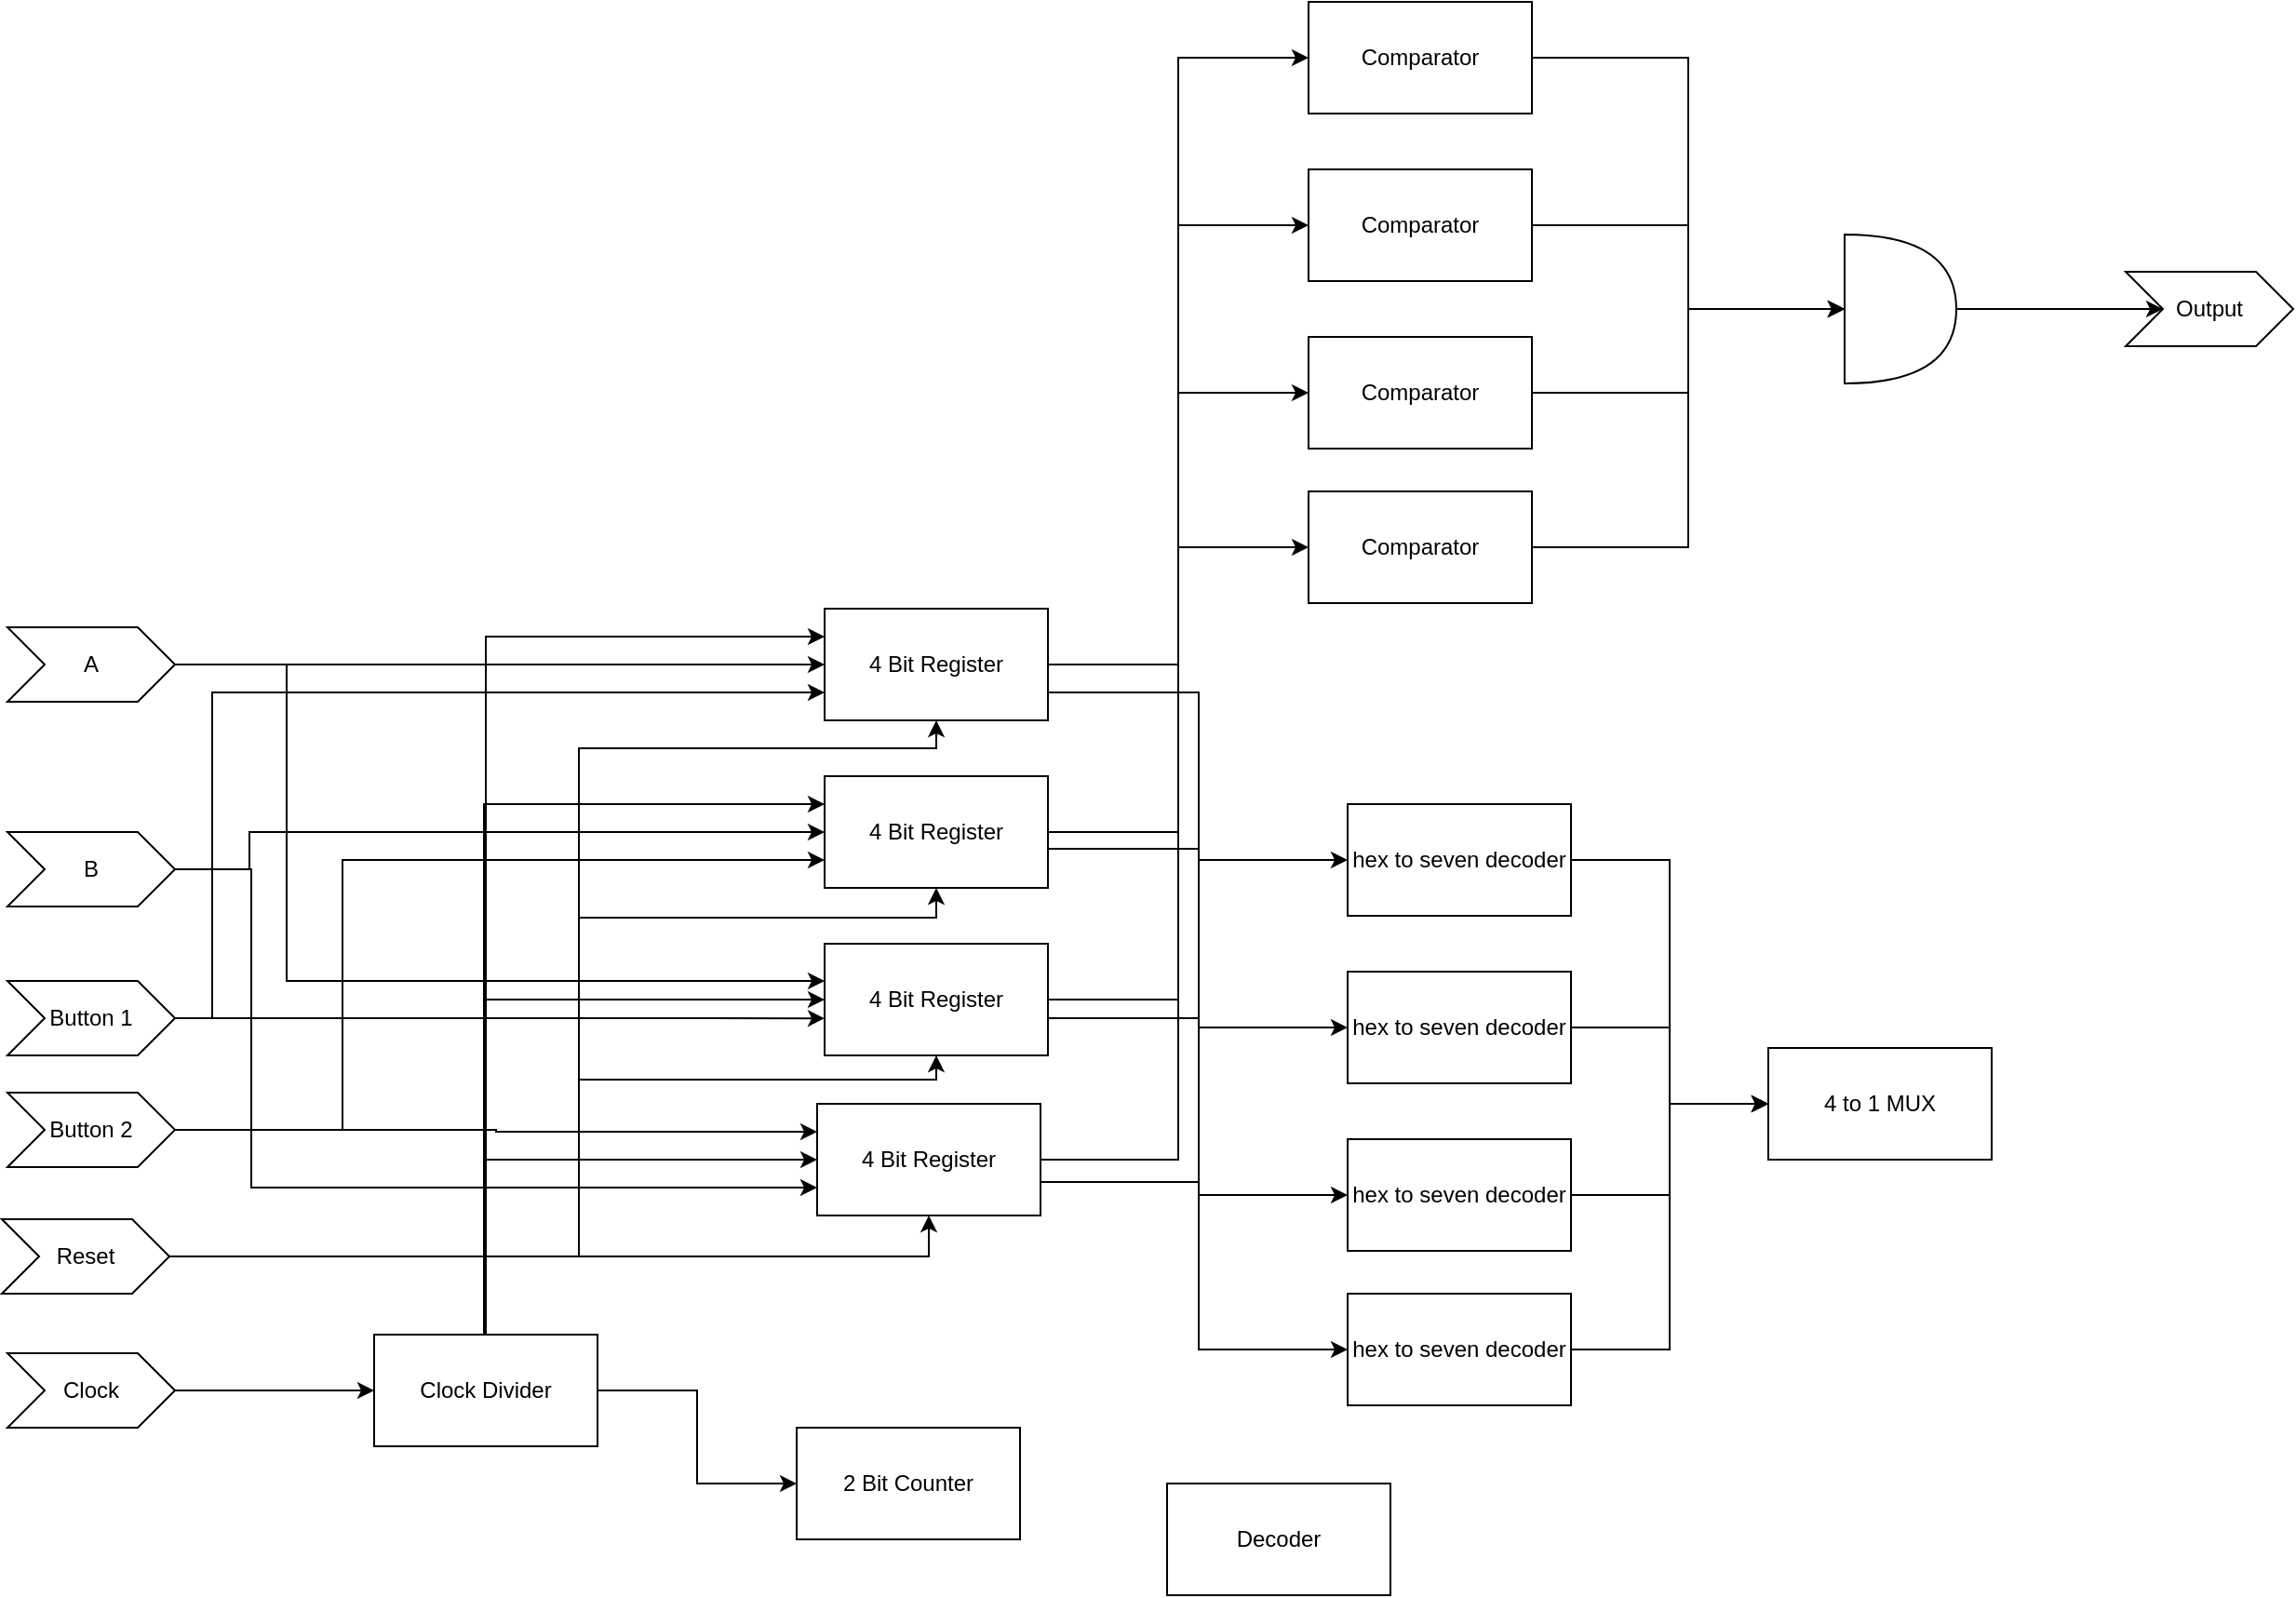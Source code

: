 <mxfile version="21.6.8" type="github">
  <diagram name="Page-1" id="7iQI0XhJTUdTtdxksedm">
    <mxGraphModel dx="1688" dy="873" grid="0" gridSize="10" guides="1" tooltips="1" connect="1" arrows="1" fold="1" page="1" pageScale="1" pageWidth="1654" pageHeight="2336" math="0" shadow="0">
      <root>
        <mxCell id="0" />
        <mxCell id="1" parent="0" />
        <mxCell id="j7TbNcUkvabFL7DzDwBI-13" style="edgeStyle=orthogonalEdgeStyle;rounded=0;orthogonalLoop=1;jettySize=auto;html=1;" parent="1" source="j7TbNcUkvabFL7DzDwBI-1" target="j7TbNcUkvabFL7DzDwBI-5" edge="1">
          <mxGeometry relative="1" as="geometry" />
        </mxCell>
        <mxCell id="j7TbNcUkvabFL7DzDwBI-14" style="edgeStyle=orthogonalEdgeStyle;rounded=0;orthogonalLoop=1;jettySize=auto;html=1;entryX=0;entryY=0.334;entryDx=0;entryDy=0;entryPerimeter=0;" parent="1" source="j7TbNcUkvabFL7DzDwBI-1" target="j7TbNcUkvabFL7DzDwBI-7" edge="1">
          <mxGeometry relative="1" as="geometry">
            <Array as="points">
              <mxPoint x="320" y="400" />
              <mxPoint x="320" y="570" />
            </Array>
          </mxGeometry>
        </mxCell>
        <mxCell id="j7TbNcUkvabFL7DzDwBI-1" value="A" style="shape=step;perimeter=stepPerimeter;whiteSpace=wrap;html=1;fixedSize=1;" parent="1" vertex="1">
          <mxGeometry x="170" y="380" width="90" height="40" as="geometry" />
        </mxCell>
        <mxCell id="j7TbNcUkvabFL7DzDwBI-15" style="edgeStyle=orthogonalEdgeStyle;rounded=0;orthogonalLoop=1;jettySize=auto;html=1;" parent="1" source="j7TbNcUkvabFL7DzDwBI-2" target="j7TbNcUkvabFL7DzDwBI-6" edge="1">
          <mxGeometry relative="1" as="geometry">
            <Array as="points">
              <mxPoint x="300" y="510" />
              <mxPoint x="300" y="490" />
            </Array>
          </mxGeometry>
        </mxCell>
        <mxCell id="j7TbNcUkvabFL7DzDwBI-27" style="edgeStyle=orthogonalEdgeStyle;rounded=0;orthogonalLoop=1;jettySize=auto;html=1;entryX=0;entryY=0.75;entryDx=0;entryDy=0;" parent="1" source="j7TbNcUkvabFL7DzDwBI-2" target="j7TbNcUkvabFL7DzDwBI-8" edge="1">
          <mxGeometry relative="1" as="geometry">
            <Array as="points">
              <mxPoint x="301" y="510" />
              <mxPoint x="301" y="681" />
            </Array>
          </mxGeometry>
        </mxCell>
        <mxCell id="j7TbNcUkvabFL7DzDwBI-2" value="B" style="shape=step;perimeter=stepPerimeter;whiteSpace=wrap;html=1;fixedSize=1;" parent="1" vertex="1">
          <mxGeometry x="170" y="490" width="90" height="40" as="geometry" />
        </mxCell>
        <mxCell id="j7TbNcUkvabFL7DzDwBI-18" style="edgeStyle=orthogonalEdgeStyle;rounded=0;orthogonalLoop=1;jettySize=auto;html=1;entryX=0;entryY=0.75;entryDx=0;entryDy=0;" parent="1" source="j7TbNcUkvabFL7DzDwBI-3" target="j7TbNcUkvabFL7DzDwBI-5" edge="1">
          <mxGeometry relative="1" as="geometry">
            <Array as="points">
              <mxPoint x="280" y="590" />
              <mxPoint x="280" y="415" />
            </Array>
          </mxGeometry>
        </mxCell>
        <mxCell id="j7TbNcUkvabFL7DzDwBI-21" style="edgeStyle=orthogonalEdgeStyle;rounded=0;orthogonalLoop=1;jettySize=auto;html=1;entryX=0;entryY=0.668;entryDx=0;entryDy=0;entryPerimeter=0;" parent="1" source="j7TbNcUkvabFL7DzDwBI-3" target="j7TbNcUkvabFL7DzDwBI-7" edge="1">
          <mxGeometry relative="1" as="geometry" />
        </mxCell>
        <mxCell id="j7TbNcUkvabFL7DzDwBI-3" value="Button 1" style="shape=step;perimeter=stepPerimeter;whiteSpace=wrap;html=1;fixedSize=1;" parent="1" vertex="1">
          <mxGeometry x="170" y="570" width="90" height="40" as="geometry" />
        </mxCell>
        <mxCell id="j7TbNcUkvabFL7DzDwBI-22" style="edgeStyle=orthogonalEdgeStyle;rounded=0;orthogonalLoop=1;jettySize=auto;html=1;entryX=0;entryY=0.75;entryDx=0;entryDy=0;" parent="1" source="j7TbNcUkvabFL7DzDwBI-4" target="j7TbNcUkvabFL7DzDwBI-6" edge="1">
          <mxGeometry relative="1" as="geometry">
            <Array as="points">
              <mxPoint x="350" y="650" />
              <mxPoint x="350" y="505" />
            </Array>
          </mxGeometry>
        </mxCell>
        <mxCell id="j7TbNcUkvabFL7DzDwBI-25" style="edgeStyle=orthogonalEdgeStyle;rounded=0;orthogonalLoop=1;jettySize=auto;html=1;entryX=0;entryY=0.25;entryDx=0;entryDy=0;" parent="1" source="j7TbNcUkvabFL7DzDwBI-4" target="j7TbNcUkvabFL7DzDwBI-8" edge="1">
          <mxGeometry relative="1" as="geometry" />
        </mxCell>
        <mxCell id="j7TbNcUkvabFL7DzDwBI-4" value="Button 2" style="shape=step;perimeter=stepPerimeter;whiteSpace=wrap;html=1;fixedSize=1;" parent="1" vertex="1">
          <mxGeometry x="170" y="630" width="90" height="40" as="geometry" />
        </mxCell>
        <mxCell id="j7TbNcUkvabFL7DzDwBI-40" style="edgeStyle=orthogonalEdgeStyle;rounded=0;orthogonalLoop=1;jettySize=auto;html=1;entryX=0;entryY=0.5;entryDx=0;entryDy=0;" parent="1" source="j7TbNcUkvabFL7DzDwBI-5" target="j7TbNcUkvabFL7DzDwBI-36" edge="1">
          <mxGeometry relative="1" as="geometry" />
        </mxCell>
        <mxCell id="j7TbNcUkvabFL7DzDwBI-49" style="edgeStyle=orthogonalEdgeStyle;rounded=0;orthogonalLoop=1;jettySize=auto;html=1;entryX=0;entryY=0.5;entryDx=0;entryDy=0;" parent="1" source="j7TbNcUkvabFL7DzDwBI-5" target="j7TbNcUkvabFL7DzDwBI-44" edge="1">
          <mxGeometry relative="1" as="geometry">
            <Array as="points">
              <mxPoint x="810" y="415" />
              <mxPoint x="810" y="505" />
            </Array>
          </mxGeometry>
        </mxCell>
        <mxCell id="j7TbNcUkvabFL7DzDwBI-5" value="4 Bit Register" style="rounded=0;whiteSpace=wrap;html=1;" parent="1" vertex="1">
          <mxGeometry x="609" y="370" width="120" height="60" as="geometry" />
        </mxCell>
        <mxCell id="j7TbNcUkvabFL7DzDwBI-41" style="edgeStyle=orthogonalEdgeStyle;rounded=0;orthogonalLoop=1;jettySize=auto;html=1;entryX=0;entryY=0.5;entryDx=0;entryDy=0;" parent="1" source="j7TbNcUkvabFL7DzDwBI-6" target="j7TbNcUkvabFL7DzDwBI-37" edge="1">
          <mxGeometry relative="1" as="geometry" />
        </mxCell>
        <mxCell id="j7TbNcUkvabFL7DzDwBI-50" style="edgeStyle=orthogonalEdgeStyle;rounded=0;orthogonalLoop=1;jettySize=auto;html=1;entryX=0;entryY=0.5;entryDx=0;entryDy=0;" parent="1" source="j7TbNcUkvabFL7DzDwBI-6" target="j7TbNcUkvabFL7DzDwBI-45" edge="1">
          <mxGeometry relative="1" as="geometry">
            <Array as="points">
              <mxPoint x="810" y="499" />
              <mxPoint x="810" y="595" />
            </Array>
          </mxGeometry>
        </mxCell>
        <mxCell id="j7TbNcUkvabFL7DzDwBI-6" value="4 Bit Register" style="rounded=0;whiteSpace=wrap;html=1;" parent="1" vertex="1">
          <mxGeometry x="609" y="460" width="120" height="60" as="geometry" />
        </mxCell>
        <mxCell id="j7TbNcUkvabFL7DzDwBI-42" style="edgeStyle=orthogonalEdgeStyle;rounded=0;orthogonalLoop=1;jettySize=auto;html=1;entryX=0;entryY=0.5;entryDx=0;entryDy=0;" parent="1" source="j7TbNcUkvabFL7DzDwBI-7" target="j7TbNcUkvabFL7DzDwBI-38" edge="1">
          <mxGeometry relative="1" as="geometry" />
        </mxCell>
        <mxCell id="j7TbNcUkvabFL7DzDwBI-51" style="edgeStyle=orthogonalEdgeStyle;rounded=0;orthogonalLoop=1;jettySize=auto;html=1;entryX=0;entryY=0.5;entryDx=0;entryDy=0;" parent="1" source="j7TbNcUkvabFL7DzDwBI-7" target="j7TbNcUkvabFL7DzDwBI-46" edge="1">
          <mxGeometry relative="1" as="geometry">
            <Array as="points">
              <mxPoint x="810" y="590" />
              <mxPoint x="810" y="685" />
            </Array>
          </mxGeometry>
        </mxCell>
        <mxCell id="j7TbNcUkvabFL7DzDwBI-7" value="4 Bit Register" style="rounded=0;whiteSpace=wrap;html=1;" parent="1" vertex="1">
          <mxGeometry x="609" y="550" width="120" height="60" as="geometry" />
        </mxCell>
        <mxCell id="j7TbNcUkvabFL7DzDwBI-43" style="edgeStyle=orthogonalEdgeStyle;rounded=0;orthogonalLoop=1;jettySize=auto;html=1;entryX=0;entryY=0.5;entryDx=0;entryDy=0;" parent="1" source="j7TbNcUkvabFL7DzDwBI-8" target="j7TbNcUkvabFL7DzDwBI-39" edge="1">
          <mxGeometry relative="1" as="geometry">
            <Array as="points">
              <mxPoint x="799" y="666" />
              <mxPoint x="799" y="337" />
            </Array>
          </mxGeometry>
        </mxCell>
        <mxCell id="j7TbNcUkvabFL7DzDwBI-52" style="edgeStyle=orthogonalEdgeStyle;rounded=0;orthogonalLoop=1;jettySize=auto;html=1;entryX=0;entryY=0.5;entryDx=0;entryDy=0;" parent="1" source="j7TbNcUkvabFL7DzDwBI-8" target="j7TbNcUkvabFL7DzDwBI-47" edge="1">
          <mxGeometry relative="1" as="geometry">
            <Array as="points">
              <mxPoint x="810" y="678" />
              <mxPoint x="810" y="768" />
            </Array>
          </mxGeometry>
        </mxCell>
        <mxCell id="j7TbNcUkvabFL7DzDwBI-8" value="4 Bit Register" style="rounded=0;whiteSpace=wrap;html=1;" parent="1" vertex="1">
          <mxGeometry x="605" y="636" width="120" height="60" as="geometry" />
        </mxCell>
        <mxCell id="j7TbNcUkvabFL7DzDwBI-12" value="" style="edgeStyle=orthogonalEdgeStyle;rounded=0;orthogonalLoop=1;jettySize=auto;html=1;" parent="1" source="j7TbNcUkvabFL7DzDwBI-9" target="j7TbNcUkvabFL7DzDwBI-11" edge="1">
          <mxGeometry relative="1" as="geometry" />
        </mxCell>
        <mxCell id="j7TbNcUkvabFL7DzDwBI-9" value="Clock" style="shape=step;perimeter=stepPerimeter;whiteSpace=wrap;html=1;fixedSize=1;" parent="1" vertex="1">
          <mxGeometry x="170" y="770" width="90" height="40" as="geometry" />
        </mxCell>
        <mxCell id="j7TbNcUkvabFL7DzDwBI-29" style="edgeStyle=orthogonalEdgeStyle;rounded=0;orthogonalLoop=1;jettySize=auto;html=1;entryX=0;entryY=0.5;entryDx=0;entryDy=0;" parent="1" source="j7TbNcUkvabFL7DzDwBI-11" target="j7TbNcUkvabFL7DzDwBI-8" edge="1">
          <mxGeometry relative="1" as="geometry">
            <Array as="points">
              <mxPoint x="427" y="666" />
            </Array>
          </mxGeometry>
        </mxCell>
        <mxCell id="j7TbNcUkvabFL7DzDwBI-31" style="edgeStyle=orthogonalEdgeStyle;rounded=0;orthogonalLoop=1;jettySize=auto;html=1;entryX=0;entryY=0.5;entryDx=0;entryDy=0;" parent="1" source="j7TbNcUkvabFL7DzDwBI-11" target="j7TbNcUkvabFL7DzDwBI-7" edge="1">
          <mxGeometry relative="1" as="geometry">
            <Array as="points">
              <mxPoint x="427" y="580" />
            </Array>
          </mxGeometry>
        </mxCell>
        <mxCell id="j7TbNcUkvabFL7DzDwBI-33" style="edgeStyle=orthogonalEdgeStyle;rounded=0;orthogonalLoop=1;jettySize=auto;html=1;entryX=0;entryY=0.25;entryDx=0;entryDy=0;" parent="1" source="j7TbNcUkvabFL7DzDwBI-11" target="j7TbNcUkvabFL7DzDwBI-6" edge="1">
          <mxGeometry relative="1" as="geometry">
            <Array as="points">
              <mxPoint x="426" y="475" />
            </Array>
          </mxGeometry>
        </mxCell>
        <mxCell id="j7TbNcUkvabFL7DzDwBI-34" style="edgeStyle=orthogonalEdgeStyle;rounded=0;orthogonalLoop=1;jettySize=auto;html=1;entryX=0;entryY=0.25;entryDx=0;entryDy=0;" parent="1" source="j7TbNcUkvabFL7DzDwBI-11" target="j7TbNcUkvabFL7DzDwBI-5" edge="1">
          <mxGeometry relative="1" as="geometry">
            <Array as="points">
              <mxPoint x="427" y="385" />
            </Array>
          </mxGeometry>
        </mxCell>
        <mxCell id="2xtCYBQMcIRFBoawVPcu-21" style="edgeStyle=orthogonalEdgeStyle;rounded=0;orthogonalLoop=1;jettySize=auto;html=1;" edge="1" parent="1" source="j7TbNcUkvabFL7DzDwBI-11" target="2xtCYBQMcIRFBoawVPcu-20">
          <mxGeometry relative="1" as="geometry" />
        </mxCell>
        <mxCell id="j7TbNcUkvabFL7DzDwBI-11" value="Clock Divider" style="rounded=0;whiteSpace=wrap;html=1;" parent="1" vertex="1">
          <mxGeometry x="367" y="760" width="120" height="60" as="geometry" />
        </mxCell>
        <mxCell id="2xtCYBQMcIRFBoawVPcu-7" style="edgeStyle=orthogonalEdgeStyle;rounded=0;orthogonalLoop=1;jettySize=auto;html=1;entryX=0;entryY=0.5;entryDx=0;entryDy=0;entryPerimeter=0;" edge="1" parent="1" source="j7TbNcUkvabFL7DzDwBI-36" target="2xtCYBQMcIRFBoawVPcu-6">
          <mxGeometry relative="1" as="geometry" />
        </mxCell>
        <mxCell id="j7TbNcUkvabFL7DzDwBI-36" value="Comparator" style="rounded=0;whiteSpace=wrap;html=1;" parent="1" vertex="1">
          <mxGeometry x="869" y="44" width="120" height="60" as="geometry" />
        </mxCell>
        <mxCell id="2xtCYBQMcIRFBoawVPcu-8" style="edgeStyle=orthogonalEdgeStyle;rounded=0;orthogonalLoop=1;jettySize=auto;html=1;entryX=0;entryY=0.5;entryDx=0;entryDy=0;entryPerimeter=0;" edge="1" parent="1" source="j7TbNcUkvabFL7DzDwBI-37" target="2xtCYBQMcIRFBoawVPcu-6">
          <mxGeometry relative="1" as="geometry" />
        </mxCell>
        <mxCell id="j7TbNcUkvabFL7DzDwBI-37" value="Comparator" style="rounded=0;whiteSpace=wrap;html=1;" parent="1" vertex="1">
          <mxGeometry x="869" y="134" width="120" height="60" as="geometry" />
        </mxCell>
        <mxCell id="2xtCYBQMcIRFBoawVPcu-9" style="edgeStyle=orthogonalEdgeStyle;rounded=0;orthogonalLoop=1;jettySize=auto;html=1;entryX=0;entryY=0.5;entryDx=0;entryDy=0;entryPerimeter=0;" edge="1" parent="1" source="j7TbNcUkvabFL7DzDwBI-38" target="2xtCYBQMcIRFBoawVPcu-6">
          <mxGeometry relative="1" as="geometry" />
        </mxCell>
        <mxCell id="j7TbNcUkvabFL7DzDwBI-38" value="Comparator" style="rounded=0;whiteSpace=wrap;html=1;" parent="1" vertex="1">
          <mxGeometry x="869" y="224" width="120" height="60" as="geometry" />
        </mxCell>
        <mxCell id="2xtCYBQMcIRFBoawVPcu-10" style="edgeStyle=orthogonalEdgeStyle;rounded=0;orthogonalLoop=1;jettySize=auto;html=1;entryX=0;entryY=0.5;entryDx=0;entryDy=0;entryPerimeter=0;" edge="1" parent="1" source="j7TbNcUkvabFL7DzDwBI-39" target="2xtCYBQMcIRFBoawVPcu-6">
          <mxGeometry relative="1" as="geometry" />
        </mxCell>
        <mxCell id="j7TbNcUkvabFL7DzDwBI-39" value="Comparator" style="rounded=0;whiteSpace=wrap;html=1;" parent="1" vertex="1">
          <mxGeometry x="869" y="307" width="120" height="60" as="geometry" />
        </mxCell>
        <mxCell id="2xtCYBQMcIRFBoawVPcu-16" style="edgeStyle=orthogonalEdgeStyle;rounded=0;orthogonalLoop=1;jettySize=auto;html=1;entryX=0;entryY=0.5;entryDx=0;entryDy=0;" edge="1" parent="1" source="j7TbNcUkvabFL7DzDwBI-44" target="2xtCYBQMcIRFBoawVPcu-15">
          <mxGeometry relative="1" as="geometry" />
        </mxCell>
        <mxCell id="j7TbNcUkvabFL7DzDwBI-44" value="hex to seven decoder" style="rounded=0;whiteSpace=wrap;html=1;" parent="1" vertex="1">
          <mxGeometry x="890" y="475" width="120" height="60" as="geometry" />
        </mxCell>
        <mxCell id="2xtCYBQMcIRFBoawVPcu-17" style="edgeStyle=orthogonalEdgeStyle;rounded=0;orthogonalLoop=1;jettySize=auto;html=1;entryX=0;entryY=0.5;entryDx=0;entryDy=0;" edge="1" parent="1" source="j7TbNcUkvabFL7DzDwBI-45" target="2xtCYBQMcIRFBoawVPcu-15">
          <mxGeometry relative="1" as="geometry" />
        </mxCell>
        <mxCell id="j7TbNcUkvabFL7DzDwBI-45" value="hex to seven decoder" style="rounded=0;whiteSpace=wrap;html=1;" parent="1" vertex="1">
          <mxGeometry x="890" y="565" width="120" height="60" as="geometry" />
        </mxCell>
        <mxCell id="2xtCYBQMcIRFBoawVPcu-18" style="edgeStyle=orthogonalEdgeStyle;rounded=0;orthogonalLoop=1;jettySize=auto;html=1;entryX=0;entryY=0.5;entryDx=0;entryDy=0;" edge="1" parent="1" source="j7TbNcUkvabFL7DzDwBI-46" target="2xtCYBQMcIRFBoawVPcu-15">
          <mxGeometry relative="1" as="geometry" />
        </mxCell>
        <mxCell id="j7TbNcUkvabFL7DzDwBI-46" value="hex to seven decoder" style="rounded=0;whiteSpace=wrap;html=1;" parent="1" vertex="1">
          <mxGeometry x="890" y="655" width="120" height="60" as="geometry" />
        </mxCell>
        <mxCell id="2xtCYBQMcIRFBoawVPcu-19" style="edgeStyle=orthogonalEdgeStyle;rounded=0;orthogonalLoop=1;jettySize=auto;html=1;entryX=0;entryY=0.5;entryDx=0;entryDy=0;" edge="1" parent="1" source="j7TbNcUkvabFL7DzDwBI-47" target="2xtCYBQMcIRFBoawVPcu-15">
          <mxGeometry relative="1" as="geometry" />
        </mxCell>
        <mxCell id="j7TbNcUkvabFL7DzDwBI-47" value="hex to seven decoder" style="rounded=0;whiteSpace=wrap;html=1;" parent="1" vertex="1">
          <mxGeometry x="890" y="738" width="120" height="60" as="geometry" />
        </mxCell>
        <mxCell id="2xtCYBQMcIRFBoawVPcu-2" style="edgeStyle=orthogonalEdgeStyle;rounded=0;orthogonalLoop=1;jettySize=auto;html=1;entryX=0.5;entryY=1;entryDx=0;entryDy=0;" edge="1" parent="1" source="2xtCYBQMcIRFBoawVPcu-1" target="j7TbNcUkvabFL7DzDwBI-8">
          <mxGeometry relative="1" as="geometry" />
        </mxCell>
        <mxCell id="2xtCYBQMcIRFBoawVPcu-3" style="edgeStyle=orthogonalEdgeStyle;rounded=0;orthogonalLoop=1;jettySize=auto;html=1;entryX=0.5;entryY=1;entryDx=0;entryDy=0;" edge="1" parent="1" source="2xtCYBQMcIRFBoawVPcu-1" target="j7TbNcUkvabFL7DzDwBI-7">
          <mxGeometry relative="1" as="geometry">
            <Array as="points">
              <mxPoint x="477" y="718" />
              <mxPoint x="477" y="623" />
              <mxPoint x="669" y="623" />
            </Array>
          </mxGeometry>
        </mxCell>
        <mxCell id="2xtCYBQMcIRFBoawVPcu-4" style="edgeStyle=orthogonalEdgeStyle;rounded=0;orthogonalLoop=1;jettySize=auto;html=1;" edge="1" parent="1" source="2xtCYBQMcIRFBoawVPcu-1" target="j7TbNcUkvabFL7DzDwBI-6">
          <mxGeometry relative="1" as="geometry">
            <Array as="points">
              <mxPoint x="477" y="718" />
              <mxPoint x="477" y="536" />
              <mxPoint x="669" y="536" />
            </Array>
          </mxGeometry>
        </mxCell>
        <mxCell id="2xtCYBQMcIRFBoawVPcu-5" style="edgeStyle=orthogonalEdgeStyle;rounded=0;orthogonalLoop=1;jettySize=auto;html=1;" edge="1" parent="1" source="2xtCYBQMcIRFBoawVPcu-1" target="j7TbNcUkvabFL7DzDwBI-5">
          <mxGeometry relative="1" as="geometry">
            <Array as="points">
              <mxPoint x="477" y="718" />
              <mxPoint x="477" y="445" />
              <mxPoint x="669" y="445" />
            </Array>
          </mxGeometry>
        </mxCell>
        <mxCell id="2xtCYBQMcIRFBoawVPcu-1" value="Reset" style="shape=step;perimeter=stepPerimeter;whiteSpace=wrap;html=1;fixedSize=1;" vertex="1" parent="1">
          <mxGeometry x="167" y="698" width="90" height="40" as="geometry" />
        </mxCell>
        <mxCell id="2xtCYBQMcIRFBoawVPcu-13" style="edgeStyle=orthogonalEdgeStyle;rounded=0;orthogonalLoop=1;jettySize=auto;html=1;entryX=0;entryY=0.5;entryDx=0;entryDy=0;" edge="1" parent="1" source="2xtCYBQMcIRFBoawVPcu-6" target="2xtCYBQMcIRFBoawVPcu-12">
          <mxGeometry relative="1" as="geometry" />
        </mxCell>
        <mxCell id="2xtCYBQMcIRFBoawVPcu-6" value="" style="shape=or;whiteSpace=wrap;html=1;" vertex="1" parent="1">
          <mxGeometry x="1157" y="169" width="60" height="80" as="geometry" />
        </mxCell>
        <mxCell id="2xtCYBQMcIRFBoawVPcu-12" value="Output" style="shape=step;perimeter=stepPerimeter;whiteSpace=wrap;html=1;fixedSize=1;" vertex="1" parent="1">
          <mxGeometry x="1308" y="189" width="90" height="40" as="geometry" />
        </mxCell>
        <mxCell id="2xtCYBQMcIRFBoawVPcu-15" value="4 to 1 MUX" style="rounded=0;whiteSpace=wrap;html=1;" vertex="1" parent="1">
          <mxGeometry x="1116" y="606" width="120" height="60" as="geometry" />
        </mxCell>
        <mxCell id="2xtCYBQMcIRFBoawVPcu-20" value="2 Bit Counter" style="rounded=0;whiteSpace=wrap;html=1;" vertex="1" parent="1">
          <mxGeometry x="594" y="810" width="120" height="60" as="geometry" />
        </mxCell>
        <mxCell id="2xtCYBQMcIRFBoawVPcu-22" value="Decoder" style="rounded=0;whiteSpace=wrap;html=1;" vertex="1" parent="1">
          <mxGeometry x="793" y="840" width="120" height="60" as="geometry" />
        </mxCell>
      </root>
    </mxGraphModel>
  </diagram>
</mxfile>
